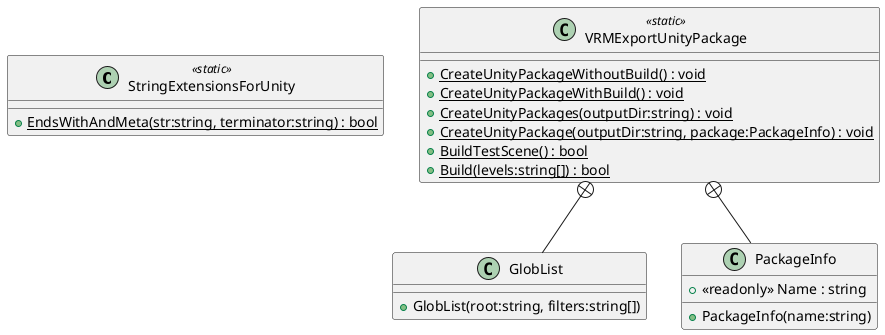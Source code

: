 @startuml
class StringExtensionsForUnity <<static>> {
    + {static} EndsWithAndMeta(str:string, terminator:string) : bool
}
class VRMExportUnityPackage <<static>> {
    + {static} CreateUnityPackageWithoutBuild() : void
    + {static} CreateUnityPackageWithBuild() : void
    + {static} CreateUnityPackages(outputDir:string) : void
    + {static} CreateUnityPackage(outputDir:string, package:PackageInfo) : void
    + {static} BuildTestScene() : bool
    + {static} Build(levels:string[]) : bool
}
class GlobList {
    + GlobList(root:string, filters:string[])
}
class PackageInfo {
    + <<readonly>> Name : string
    + PackageInfo(name:string)
}
VRMExportUnityPackage +-- GlobList
VRMExportUnityPackage +-- PackageInfo
@enduml

